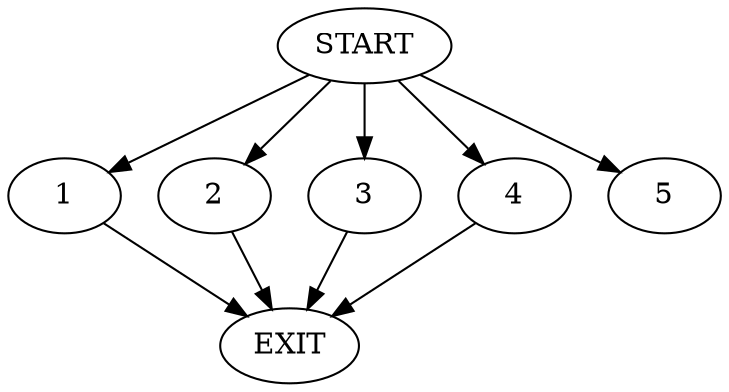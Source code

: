 digraph { 
0 [label="START"];
1;
2;
3;
4;
5;
6[label="EXIT"];
0 -> 5;
0 -> 1;
0:s2 -> 2;
0:s3 -> 3;
0:s4 -> 4;
1 -> 6;
2 -> 6;
3 -> 6;
4 -> 6;
}